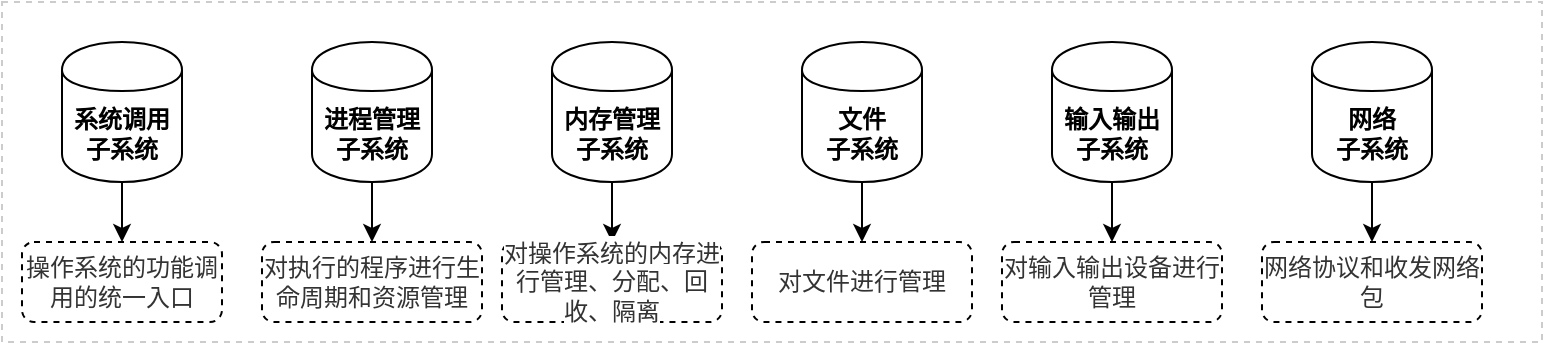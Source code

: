 <mxfile version="12.9.3" type="github">
  <diagram id="j6NRjxbkbpJI79oGe0iM" name="第 1 页">
    <mxGraphModel dx="925" dy="508" grid="1" gridSize="10" guides="1" tooltips="1" connect="1" arrows="1" fold="1" page="1" pageScale="1" pageWidth="827" pageHeight="1169" math="0" shadow="0">
      <root>
        <mxCell id="0" />
        <mxCell id="1" parent="0" />
        <mxCell id="Zp8qZqB0FbRDcI97wTCX-1" value="" style="rounded=0;whiteSpace=wrap;html=1;dashed=1;strokeColor=#CCCCCC;" vertex="1" parent="1">
          <mxGeometry x="20" y="270" width="770" height="170" as="geometry" />
        </mxCell>
        <mxCell id="Zp8qZqB0FbRDcI97wTCX-17" style="edgeStyle=orthogonalEdgeStyle;rounded=0;orthogonalLoop=1;jettySize=auto;html=1;entryX=0.5;entryY=0;entryDx=0;entryDy=0;" edge="1" parent="1" source="Zp8qZqB0FbRDcI97wTCX-2" target="Zp8qZqB0FbRDcI97wTCX-8">
          <mxGeometry relative="1" as="geometry" />
        </mxCell>
        <mxCell id="Zp8qZqB0FbRDcI97wTCX-2" value="系统调用子系统" style="shape=cylinder;whiteSpace=wrap;html=1;boundedLbl=1;backgroundOutline=1;fontStyle=1" vertex="1" parent="1">
          <mxGeometry x="50" y="290" width="60" height="70" as="geometry" />
        </mxCell>
        <mxCell id="Zp8qZqB0FbRDcI97wTCX-18" style="edgeStyle=orthogonalEdgeStyle;rounded=0;orthogonalLoop=1;jettySize=auto;html=1;entryX=0.5;entryY=0;entryDx=0;entryDy=0;" edge="1" parent="1" source="Zp8qZqB0FbRDcI97wTCX-3" target="Zp8qZqB0FbRDcI97wTCX-9">
          <mxGeometry relative="1" as="geometry" />
        </mxCell>
        <mxCell id="Zp8qZqB0FbRDcI97wTCX-3" value="进程管理子系统" style="shape=cylinder;whiteSpace=wrap;html=1;boundedLbl=1;backgroundOutline=1;fontStyle=1" vertex="1" parent="1">
          <mxGeometry x="175" y="290" width="60" height="70" as="geometry" />
        </mxCell>
        <mxCell id="Zp8qZqB0FbRDcI97wTCX-19" style="edgeStyle=orthogonalEdgeStyle;rounded=0;orthogonalLoop=1;jettySize=auto;html=1;entryX=0.5;entryY=0;entryDx=0;entryDy=0;" edge="1" parent="1" source="Zp8qZqB0FbRDcI97wTCX-4" target="Zp8qZqB0FbRDcI97wTCX-10">
          <mxGeometry relative="1" as="geometry" />
        </mxCell>
        <mxCell id="Zp8qZqB0FbRDcI97wTCX-4" value="内存管理子系统" style="shape=cylinder;whiteSpace=wrap;html=1;boundedLbl=1;backgroundOutline=1;fontStyle=1" vertex="1" parent="1">
          <mxGeometry x="295" y="290" width="60" height="70" as="geometry" />
        </mxCell>
        <mxCell id="Zp8qZqB0FbRDcI97wTCX-20" style="edgeStyle=orthogonalEdgeStyle;rounded=0;orthogonalLoop=1;jettySize=auto;html=1;entryX=0.5;entryY=0;entryDx=0;entryDy=0;" edge="1" parent="1" source="Zp8qZqB0FbRDcI97wTCX-5" target="Zp8qZqB0FbRDcI97wTCX-11">
          <mxGeometry relative="1" as="geometry" />
        </mxCell>
        <mxCell id="Zp8qZqB0FbRDcI97wTCX-5" value="文件&lt;br&gt;子系统" style="shape=cylinder;whiteSpace=wrap;html=1;boundedLbl=1;backgroundOutline=1;fontStyle=1" vertex="1" parent="1">
          <mxGeometry x="420" y="290" width="60" height="70" as="geometry" />
        </mxCell>
        <mxCell id="Zp8qZqB0FbRDcI97wTCX-21" style="edgeStyle=orthogonalEdgeStyle;rounded=0;orthogonalLoop=1;jettySize=auto;html=1;entryX=0.5;entryY=0;entryDx=0;entryDy=0;" edge="1" parent="1" source="Zp8qZqB0FbRDcI97wTCX-6" target="Zp8qZqB0FbRDcI97wTCX-12">
          <mxGeometry relative="1" as="geometry" />
        </mxCell>
        <mxCell id="Zp8qZqB0FbRDcI97wTCX-6" value="输入输出子系统" style="shape=cylinder;whiteSpace=wrap;html=1;boundedLbl=1;backgroundOutline=1;fontStyle=1" vertex="1" parent="1">
          <mxGeometry x="545" y="290" width="60" height="70" as="geometry" />
        </mxCell>
        <mxCell id="Zp8qZqB0FbRDcI97wTCX-22" style="edgeStyle=orthogonalEdgeStyle;rounded=0;orthogonalLoop=1;jettySize=auto;html=1;entryX=0.5;entryY=0;entryDx=0;entryDy=0;" edge="1" parent="1" source="Zp8qZqB0FbRDcI97wTCX-7" target="Zp8qZqB0FbRDcI97wTCX-13">
          <mxGeometry relative="1" as="geometry" />
        </mxCell>
        <mxCell id="Zp8qZqB0FbRDcI97wTCX-7" value="网络&lt;br&gt;子系统" style="shape=cylinder;whiteSpace=wrap;html=1;boundedLbl=1;backgroundOutline=1;fontStyle=1" vertex="1" parent="1">
          <mxGeometry x="675" y="290" width="60" height="70" as="geometry" />
        </mxCell>
        <mxCell id="Zp8qZqB0FbRDcI97wTCX-8" value="&lt;span style=&quot;color: rgb(51 , 51 , 51) ; font-family: &amp;#34;open sans&amp;#34; , &amp;#34;clear sans&amp;#34; , &amp;#34;helvetica neue&amp;#34; , &amp;#34;helvetica&amp;#34; , &amp;#34;arial&amp;#34; , sans-serif ; white-space: pre-wrap ; background-color: rgb(255 , 255 , 255)&quot;&gt;&lt;font style=&quot;font-size: 12px&quot;&gt;操作系统的功能调用的统一入口&lt;/font&gt;&lt;/span&gt;" style="rounded=1;whiteSpace=wrap;html=1;dashed=1;" vertex="1" parent="1">
          <mxGeometry x="30" y="390" width="100" height="40" as="geometry" />
        </mxCell>
        <mxCell id="Zp8qZqB0FbRDcI97wTCX-9" value="&lt;span style=&quot;color: rgb(51 , 51 , 51) ; font-family: &amp;#34;open sans&amp;#34; , &amp;#34;clear sans&amp;#34; , &amp;#34;helvetica neue&amp;#34; , &amp;#34;helvetica&amp;#34; , &amp;#34;arial&amp;#34; , sans-serif ; white-space: pre-wrap ; background-color: rgb(255 , 255 , 255)&quot;&gt;&lt;font style=&quot;font-size: 12px&quot;&gt;对执行的程序进行生命周期和资源管理&lt;/font&gt;&lt;/span&gt;" style="rounded=1;whiteSpace=wrap;html=1;dashed=1;" vertex="1" parent="1">
          <mxGeometry x="150" y="390" width="110" height="40" as="geometry" />
        </mxCell>
        <mxCell id="Zp8qZqB0FbRDcI97wTCX-10" value="&lt;span style=&quot;color: rgb(51 , 51 , 51) ; font-family: &amp;#34;open sans&amp;#34; , &amp;#34;clear sans&amp;#34; , &amp;#34;helvetica neue&amp;#34; , &amp;#34;helvetica&amp;#34; , &amp;#34;arial&amp;#34; , sans-serif ; white-space: pre-wrap ; background-color: rgb(255 , 255 , 255)&quot;&gt;&lt;font style=&quot;font-size: 12px&quot;&gt;对操作系统的内存进行管理、分配、回收、隔离&lt;/font&gt;&lt;/span&gt;" style="rounded=1;whiteSpace=wrap;html=1;dashed=1;" vertex="1" parent="1">
          <mxGeometry x="270" y="390" width="110" height="40" as="geometry" />
        </mxCell>
        <mxCell id="Zp8qZqB0FbRDcI97wTCX-11" value="&lt;span style=&quot;color: rgb(51 , 51 , 51) ; font-family: &amp;#34;open sans&amp;#34; , &amp;#34;clear sans&amp;#34; , &amp;#34;helvetica neue&amp;#34; , &amp;#34;helvetica&amp;#34; , &amp;#34;arial&amp;#34; , sans-serif ; white-space: pre-wrap ; background-color: rgb(255 , 255 , 255)&quot;&gt;&lt;font style=&quot;font-size: 12px&quot;&gt;对文件进行管理&lt;/font&gt;&lt;/span&gt;" style="rounded=1;whiteSpace=wrap;html=1;dashed=1;" vertex="1" parent="1">
          <mxGeometry x="395" y="390" width="110" height="40" as="geometry" />
        </mxCell>
        <mxCell id="Zp8qZqB0FbRDcI97wTCX-12" value="&lt;span style=&quot;color: rgb(51 , 51 , 51) ; font-family: &amp;#34;open sans&amp;#34; , &amp;#34;clear sans&amp;#34; , &amp;#34;helvetica neue&amp;#34; , &amp;#34;helvetica&amp;#34; , &amp;#34;arial&amp;#34; , sans-serif ; white-space: pre-wrap ; background-color: rgb(255 , 255 , 255)&quot;&gt;&lt;font style=&quot;font-size: 12px&quot;&gt;对输入输出设备进行管理&lt;/font&gt;&lt;/span&gt;" style="rounded=1;whiteSpace=wrap;html=1;dashed=1;" vertex="1" parent="1">
          <mxGeometry x="520" y="390" width="110" height="40" as="geometry" />
        </mxCell>
        <mxCell id="Zp8qZqB0FbRDcI97wTCX-13" value="&lt;span style=&quot;color: rgb(51 , 51 , 51) ; font-family: &amp;#34;open sans&amp;#34; , &amp;#34;clear sans&amp;#34; , &amp;#34;helvetica neue&amp;#34; , &amp;#34;helvetica&amp;#34; , &amp;#34;arial&amp;#34; , sans-serif ; white-space: pre-wrap ; background-color: rgb(255 , 255 , 255)&quot;&gt;&lt;font style=&quot;font-size: 12px&quot;&gt;网络协议和收发网络包&lt;/font&gt;&lt;/span&gt;" style="rounded=1;whiteSpace=wrap;html=1;dashed=1;" vertex="1" parent="1">
          <mxGeometry x="650" y="390" width="110" height="40" as="geometry" />
        </mxCell>
      </root>
    </mxGraphModel>
  </diagram>
</mxfile>
